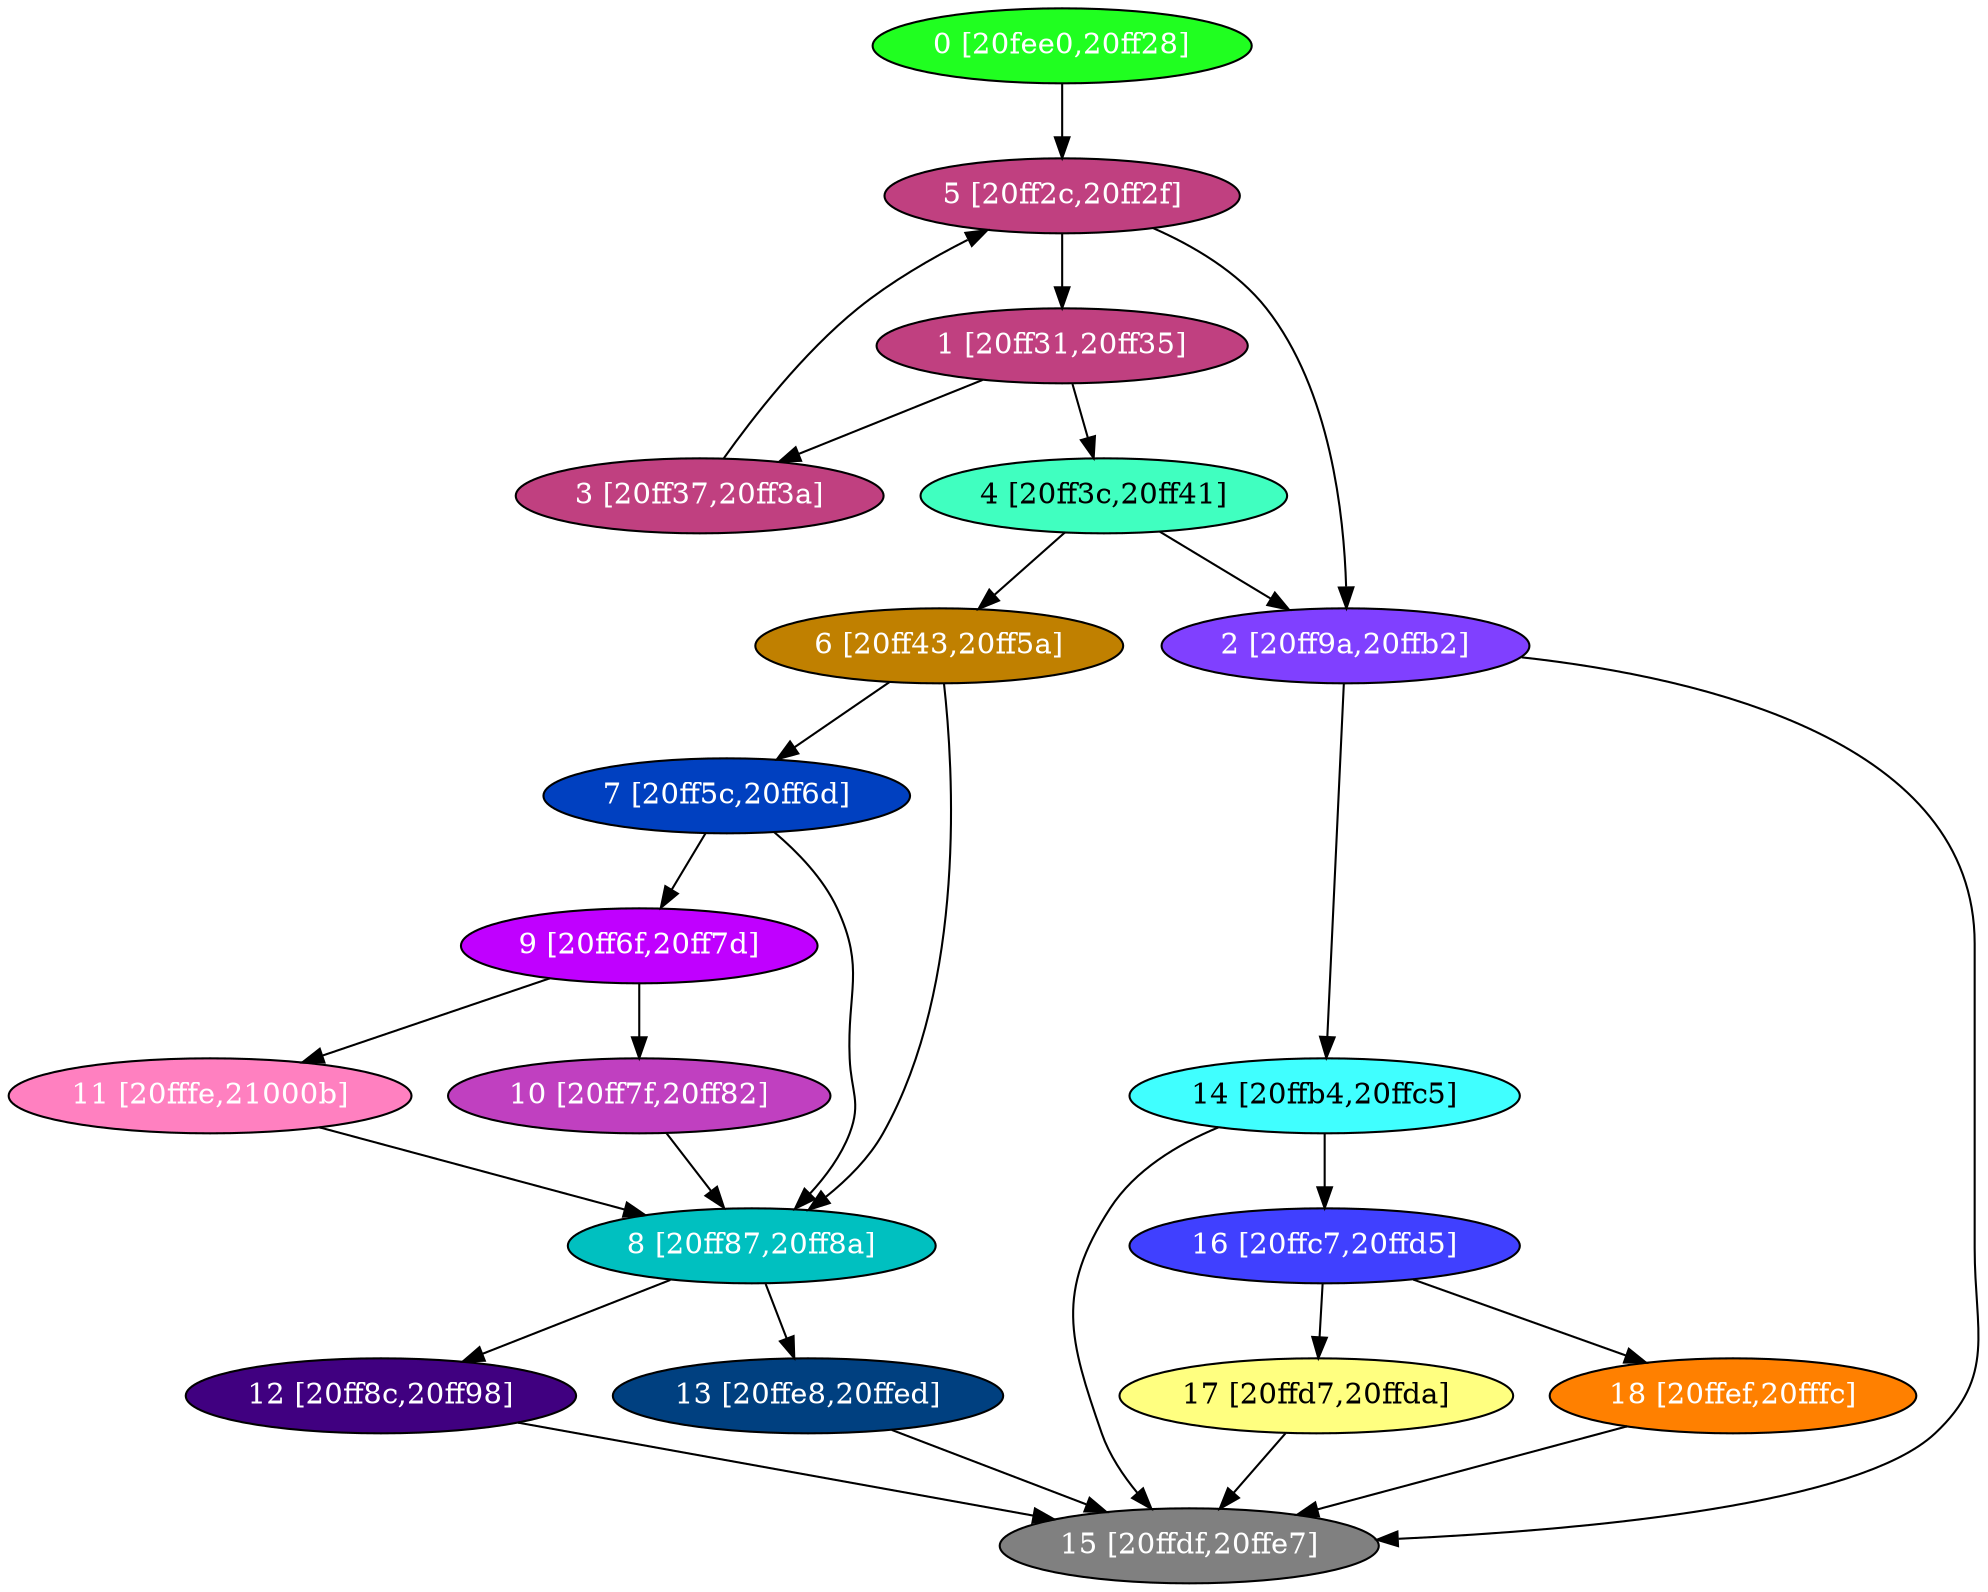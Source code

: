 diGraph libnss3{
	libnss3_0  [style=filled fillcolor="#20FF20" fontcolor="#ffffff" shape=oval label="0 [20fee0,20ff28]"]
	libnss3_1  [style=filled fillcolor="#C04080" fontcolor="#ffffff" shape=oval label="1 [20ff31,20ff35]"]
	libnss3_2  [style=filled fillcolor="#8040FF" fontcolor="#ffffff" shape=oval label="2 [20ff9a,20ffb2]"]
	libnss3_3  [style=filled fillcolor="#C04080" fontcolor="#ffffff" shape=oval label="3 [20ff37,20ff3a]"]
	libnss3_4  [style=filled fillcolor="#40FFC0" fontcolor="#000000" shape=oval label="4 [20ff3c,20ff41]"]
	libnss3_5  [style=filled fillcolor="#C04080" fontcolor="#ffffff" shape=oval label="5 [20ff2c,20ff2f]"]
	libnss3_6  [style=filled fillcolor="#C08000" fontcolor="#ffffff" shape=oval label="6 [20ff43,20ff5a]"]
	libnss3_7  [style=filled fillcolor="#0040C0" fontcolor="#ffffff" shape=oval label="7 [20ff5c,20ff6d]"]
	libnss3_8  [style=filled fillcolor="#00C0C0" fontcolor="#ffffff" shape=oval label="8 [20ff87,20ff8a]"]
	libnss3_9  [style=filled fillcolor="#C000FF" fontcolor="#ffffff" shape=oval label="9 [20ff6f,20ff7d]"]
	libnss3_a  [style=filled fillcolor="#C040C0" fontcolor="#ffffff" shape=oval label="10 [20ff7f,20ff82]"]
	libnss3_b  [style=filled fillcolor="#FF80C0" fontcolor="#ffffff" shape=oval label="11 [20fffe,21000b]"]
	libnss3_c  [style=filled fillcolor="#400080" fontcolor="#ffffff" shape=oval label="12 [20ff8c,20ff98]"]
	libnss3_d  [style=filled fillcolor="#004080" fontcolor="#ffffff" shape=oval label="13 [20ffe8,20ffed]"]
	libnss3_e  [style=filled fillcolor="#40FFFF" fontcolor="#000000" shape=oval label="14 [20ffb4,20ffc5]"]
	libnss3_f  [style=filled fillcolor="#808080" fontcolor="#ffffff" shape=oval label="15 [20ffdf,20ffe7]"]
	libnss3_10  [style=filled fillcolor="#4040FF" fontcolor="#ffffff" shape=oval label="16 [20ffc7,20ffd5]"]
	libnss3_11  [style=filled fillcolor="#FFFF80" fontcolor="#000000" shape=oval label="17 [20ffd7,20ffda]"]
	libnss3_12  [style=filled fillcolor="#FF8000" fontcolor="#ffffff" shape=oval label="18 [20ffef,20fffc]"]

	libnss3_0 -> libnss3_5
	libnss3_1 -> libnss3_3
	libnss3_1 -> libnss3_4
	libnss3_2 -> libnss3_e
	libnss3_2 -> libnss3_f
	libnss3_3 -> libnss3_5
	libnss3_4 -> libnss3_2
	libnss3_4 -> libnss3_6
	libnss3_5 -> libnss3_1
	libnss3_5 -> libnss3_2
	libnss3_6 -> libnss3_7
	libnss3_6 -> libnss3_8
	libnss3_7 -> libnss3_8
	libnss3_7 -> libnss3_9
	libnss3_8 -> libnss3_c
	libnss3_8 -> libnss3_d
	libnss3_9 -> libnss3_a
	libnss3_9 -> libnss3_b
	libnss3_a -> libnss3_8
	libnss3_b -> libnss3_8
	libnss3_c -> libnss3_f
	libnss3_d -> libnss3_f
	libnss3_e -> libnss3_f
	libnss3_e -> libnss3_10
	libnss3_10 -> libnss3_11
	libnss3_10 -> libnss3_12
	libnss3_11 -> libnss3_f
	libnss3_12 -> libnss3_f
}